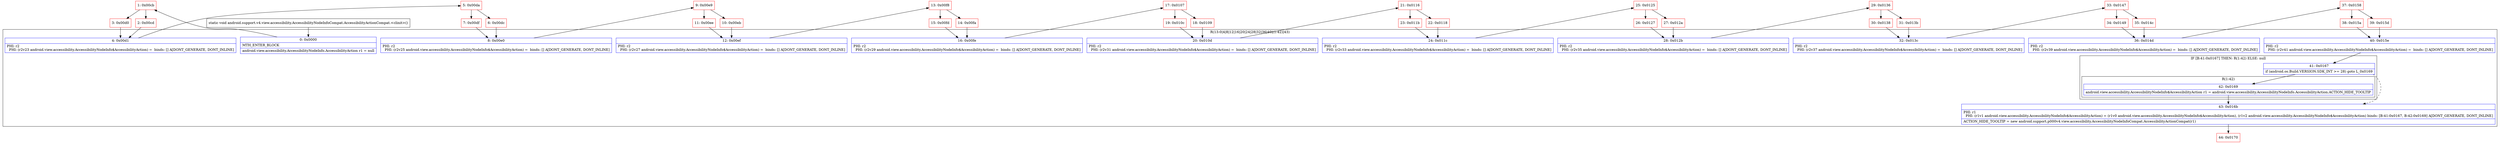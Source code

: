 digraph "CFG forandroid.support.v4.view.accessibility.AccessibilityNodeInfoCompat.AccessibilityActionCompat.\<clinit\>()V" {
subgraph cluster_Region_694445624 {
label = "R(13:0|4|8|12|16|20|24|28|32|36|40|(1:42)|43)";
node [shape=record,color=blue];
Node_0 [shape=record,label="{0\:\ 0x0000|MTH_ENTER_BLOCK\l|android.view.accessibility.AccessibilityNodeInfo.AccessibilityAction r1 = null\l}"];
Node_4 [shape=record,label="{4\:\ 0x00d1|PHI: r2 \l  PHI: (r2v23 android.view.accessibility.AccessibilityNodeInfo$AccessibilityAction) =  binds: [] A[DONT_GENERATE, DONT_INLINE]\l}"];
Node_8 [shape=record,label="{8\:\ 0x00e0|PHI: r2 \l  PHI: (r2v25 android.view.accessibility.AccessibilityNodeInfo$AccessibilityAction) =  binds: [] A[DONT_GENERATE, DONT_INLINE]\l}"];
Node_12 [shape=record,label="{12\:\ 0x00ef|PHI: r2 \l  PHI: (r2v27 android.view.accessibility.AccessibilityNodeInfo$AccessibilityAction) =  binds: [] A[DONT_GENERATE, DONT_INLINE]\l}"];
Node_16 [shape=record,label="{16\:\ 0x00fe|PHI: r2 \l  PHI: (r2v29 android.view.accessibility.AccessibilityNodeInfo$AccessibilityAction) =  binds: [] A[DONT_GENERATE, DONT_INLINE]\l}"];
Node_20 [shape=record,label="{20\:\ 0x010d|PHI: r2 \l  PHI: (r2v31 android.view.accessibility.AccessibilityNodeInfo$AccessibilityAction) =  binds: [] A[DONT_GENERATE, DONT_INLINE]\l}"];
Node_24 [shape=record,label="{24\:\ 0x011c|PHI: r2 \l  PHI: (r2v33 android.view.accessibility.AccessibilityNodeInfo$AccessibilityAction) =  binds: [] A[DONT_GENERATE, DONT_INLINE]\l}"];
Node_28 [shape=record,label="{28\:\ 0x012b|PHI: r2 \l  PHI: (r2v35 android.view.accessibility.AccessibilityNodeInfo$AccessibilityAction) =  binds: [] A[DONT_GENERATE, DONT_INLINE]\l}"];
Node_32 [shape=record,label="{32\:\ 0x013c|PHI: r2 \l  PHI: (r2v37 android.view.accessibility.AccessibilityNodeInfo$AccessibilityAction) =  binds: [] A[DONT_GENERATE, DONT_INLINE]\l}"];
Node_36 [shape=record,label="{36\:\ 0x014d|PHI: r2 \l  PHI: (r2v39 android.view.accessibility.AccessibilityNodeInfo$AccessibilityAction) =  binds: [] A[DONT_GENERATE, DONT_INLINE]\l}"];
Node_40 [shape=record,label="{40\:\ 0x015e|PHI: r2 \l  PHI: (r2v41 android.view.accessibility.AccessibilityNodeInfo$AccessibilityAction) =  binds: [] A[DONT_GENERATE, DONT_INLINE]\l}"];
subgraph cluster_IfRegion_1635410319 {
label = "IF [B:41:0x0167] THEN: R(1:42) ELSE: null";
node [shape=record,color=blue];
Node_41 [shape=record,label="{41\:\ 0x0167|if (android.os.Build.VERSION.SDK_INT \>= 28) goto L_0x0169\l}"];
subgraph cluster_Region_1773746486 {
label = "R(1:42)";
node [shape=record,color=blue];
Node_42 [shape=record,label="{42\:\ 0x0169|android.view.accessibility.AccessibilityNodeInfo$AccessibilityAction r1 = android.view.accessibility.AccessibilityNodeInfo.AccessibilityAction.ACTION_HIDE_TOOLTIP\l}"];
}
}
Node_43 [shape=record,label="{43\:\ 0x016b|PHI: r1 \l  PHI: (r1v1 android.view.accessibility.AccessibilityNodeInfo$AccessibilityAction) = (r1v0 android.view.accessibility.AccessibilityNodeInfo$AccessibilityAction), (r1v2 android.view.accessibility.AccessibilityNodeInfo$AccessibilityAction) binds: [B:41:0x0167, B:42:0x0169] A[DONT_GENERATE, DONT_INLINE]\l|ACTION_HIDE_TOOLTIP = new android.support.p000v4.view.accessibility.AccessibilityNodeInfoCompat.AccessibilityActionCompat(r1)\l}"];
}
Node_1 [shape=record,color=red,label="{1\:\ 0x00cb}"];
Node_2 [shape=record,color=red,label="{2\:\ 0x00cd}"];
Node_3 [shape=record,color=red,label="{3\:\ 0x00d0}"];
Node_5 [shape=record,color=red,label="{5\:\ 0x00da}"];
Node_6 [shape=record,color=red,label="{6\:\ 0x00dc}"];
Node_7 [shape=record,color=red,label="{7\:\ 0x00df}"];
Node_9 [shape=record,color=red,label="{9\:\ 0x00e9}"];
Node_10 [shape=record,color=red,label="{10\:\ 0x00eb}"];
Node_11 [shape=record,color=red,label="{11\:\ 0x00ee}"];
Node_13 [shape=record,color=red,label="{13\:\ 0x00f8}"];
Node_14 [shape=record,color=red,label="{14\:\ 0x00fa}"];
Node_15 [shape=record,color=red,label="{15\:\ 0x00fd}"];
Node_17 [shape=record,color=red,label="{17\:\ 0x0107}"];
Node_18 [shape=record,color=red,label="{18\:\ 0x0109}"];
Node_19 [shape=record,color=red,label="{19\:\ 0x010c}"];
Node_21 [shape=record,color=red,label="{21\:\ 0x0116}"];
Node_22 [shape=record,color=red,label="{22\:\ 0x0118}"];
Node_23 [shape=record,color=red,label="{23\:\ 0x011b}"];
Node_25 [shape=record,color=red,label="{25\:\ 0x0125}"];
Node_26 [shape=record,color=red,label="{26\:\ 0x0127}"];
Node_27 [shape=record,color=red,label="{27\:\ 0x012a}"];
Node_29 [shape=record,color=red,label="{29\:\ 0x0136}"];
Node_30 [shape=record,color=red,label="{30\:\ 0x0138}"];
Node_31 [shape=record,color=red,label="{31\:\ 0x013b}"];
Node_33 [shape=record,color=red,label="{33\:\ 0x0147}"];
Node_34 [shape=record,color=red,label="{34\:\ 0x0149}"];
Node_35 [shape=record,color=red,label="{35\:\ 0x014c}"];
Node_37 [shape=record,color=red,label="{37\:\ 0x0158}"];
Node_38 [shape=record,color=red,label="{38\:\ 0x015a}"];
Node_39 [shape=record,color=red,label="{39\:\ 0x015d}"];
Node_44 [shape=record,color=red,label="{44\:\ 0x0170}"];
MethodNode[shape=record,label="{static void android.support.v4.view.accessibility.AccessibilityNodeInfoCompat.AccessibilityActionCompat.\<clinit\>() }"];
MethodNode -> Node_0;
Node_0 -> Node_1;
Node_4 -> Node_5;
Node_8 -> Node_9;
Node_12 -> Node_13;
Node_16 -> Node_17;
Node_20 -> Node_21;
Node_24 -> Node_25;
Node_28 -> Node_29;
Node_32 -> Node_33;
Node_36 -> Node_37;
Node_40 -> Node_41;
Node_41 -> Node_42;
Node_41 -> Node_43[style=dashed];
Node_42 -> Node_43;
Node_43 -> Node_44;
Node_1 -> Node_2;
Node_1 -> Node_3;
Node_2 -> Node_4;
Node_3 -> Node_4;
Node_5 -> Node_6;
Node_5 -> Node_7;
Node_6 -> Node_8;
Node_7 -> Node_8;
Node_9 -> Node_10;
Node_9 -> Node_11;
Node_10 -> Node_12;
Node_11 -> Node_12;
Node_13 -> Node_14;
Node_13 -> Node_15;
Node_14 -> Node_16;
Node_15 -> Node_16;
Node_17 -> Node_18;
Node_17 -> Node_19;
Node_18 -> Node_20;
Node_19 -> Node_20;
Node_21 -> Node_22;
Node_21 -> Node_23;
Node_22 -> Node_24;
Node_23 -> Node_24;
Node_25 -> Node_26;
Node_25 -> Node_27;
Node_26 -> Node_28;
Node_27 -> Node_28;
Node_29 -> Node_30;
Node_29 -> Node_31;
Node_30 -> Node_32;
Node_31 -> Node_32;
Node_33 -> Node_34;
Node_33 -> Node_35;
Node_34 -> Node_36;
Node_35 -> Node_36;
Node_37 -> Node_38;
Node_37 -> Node_39;
Node_38 -> Node_40;
Node_39 -> Node_40;
}

